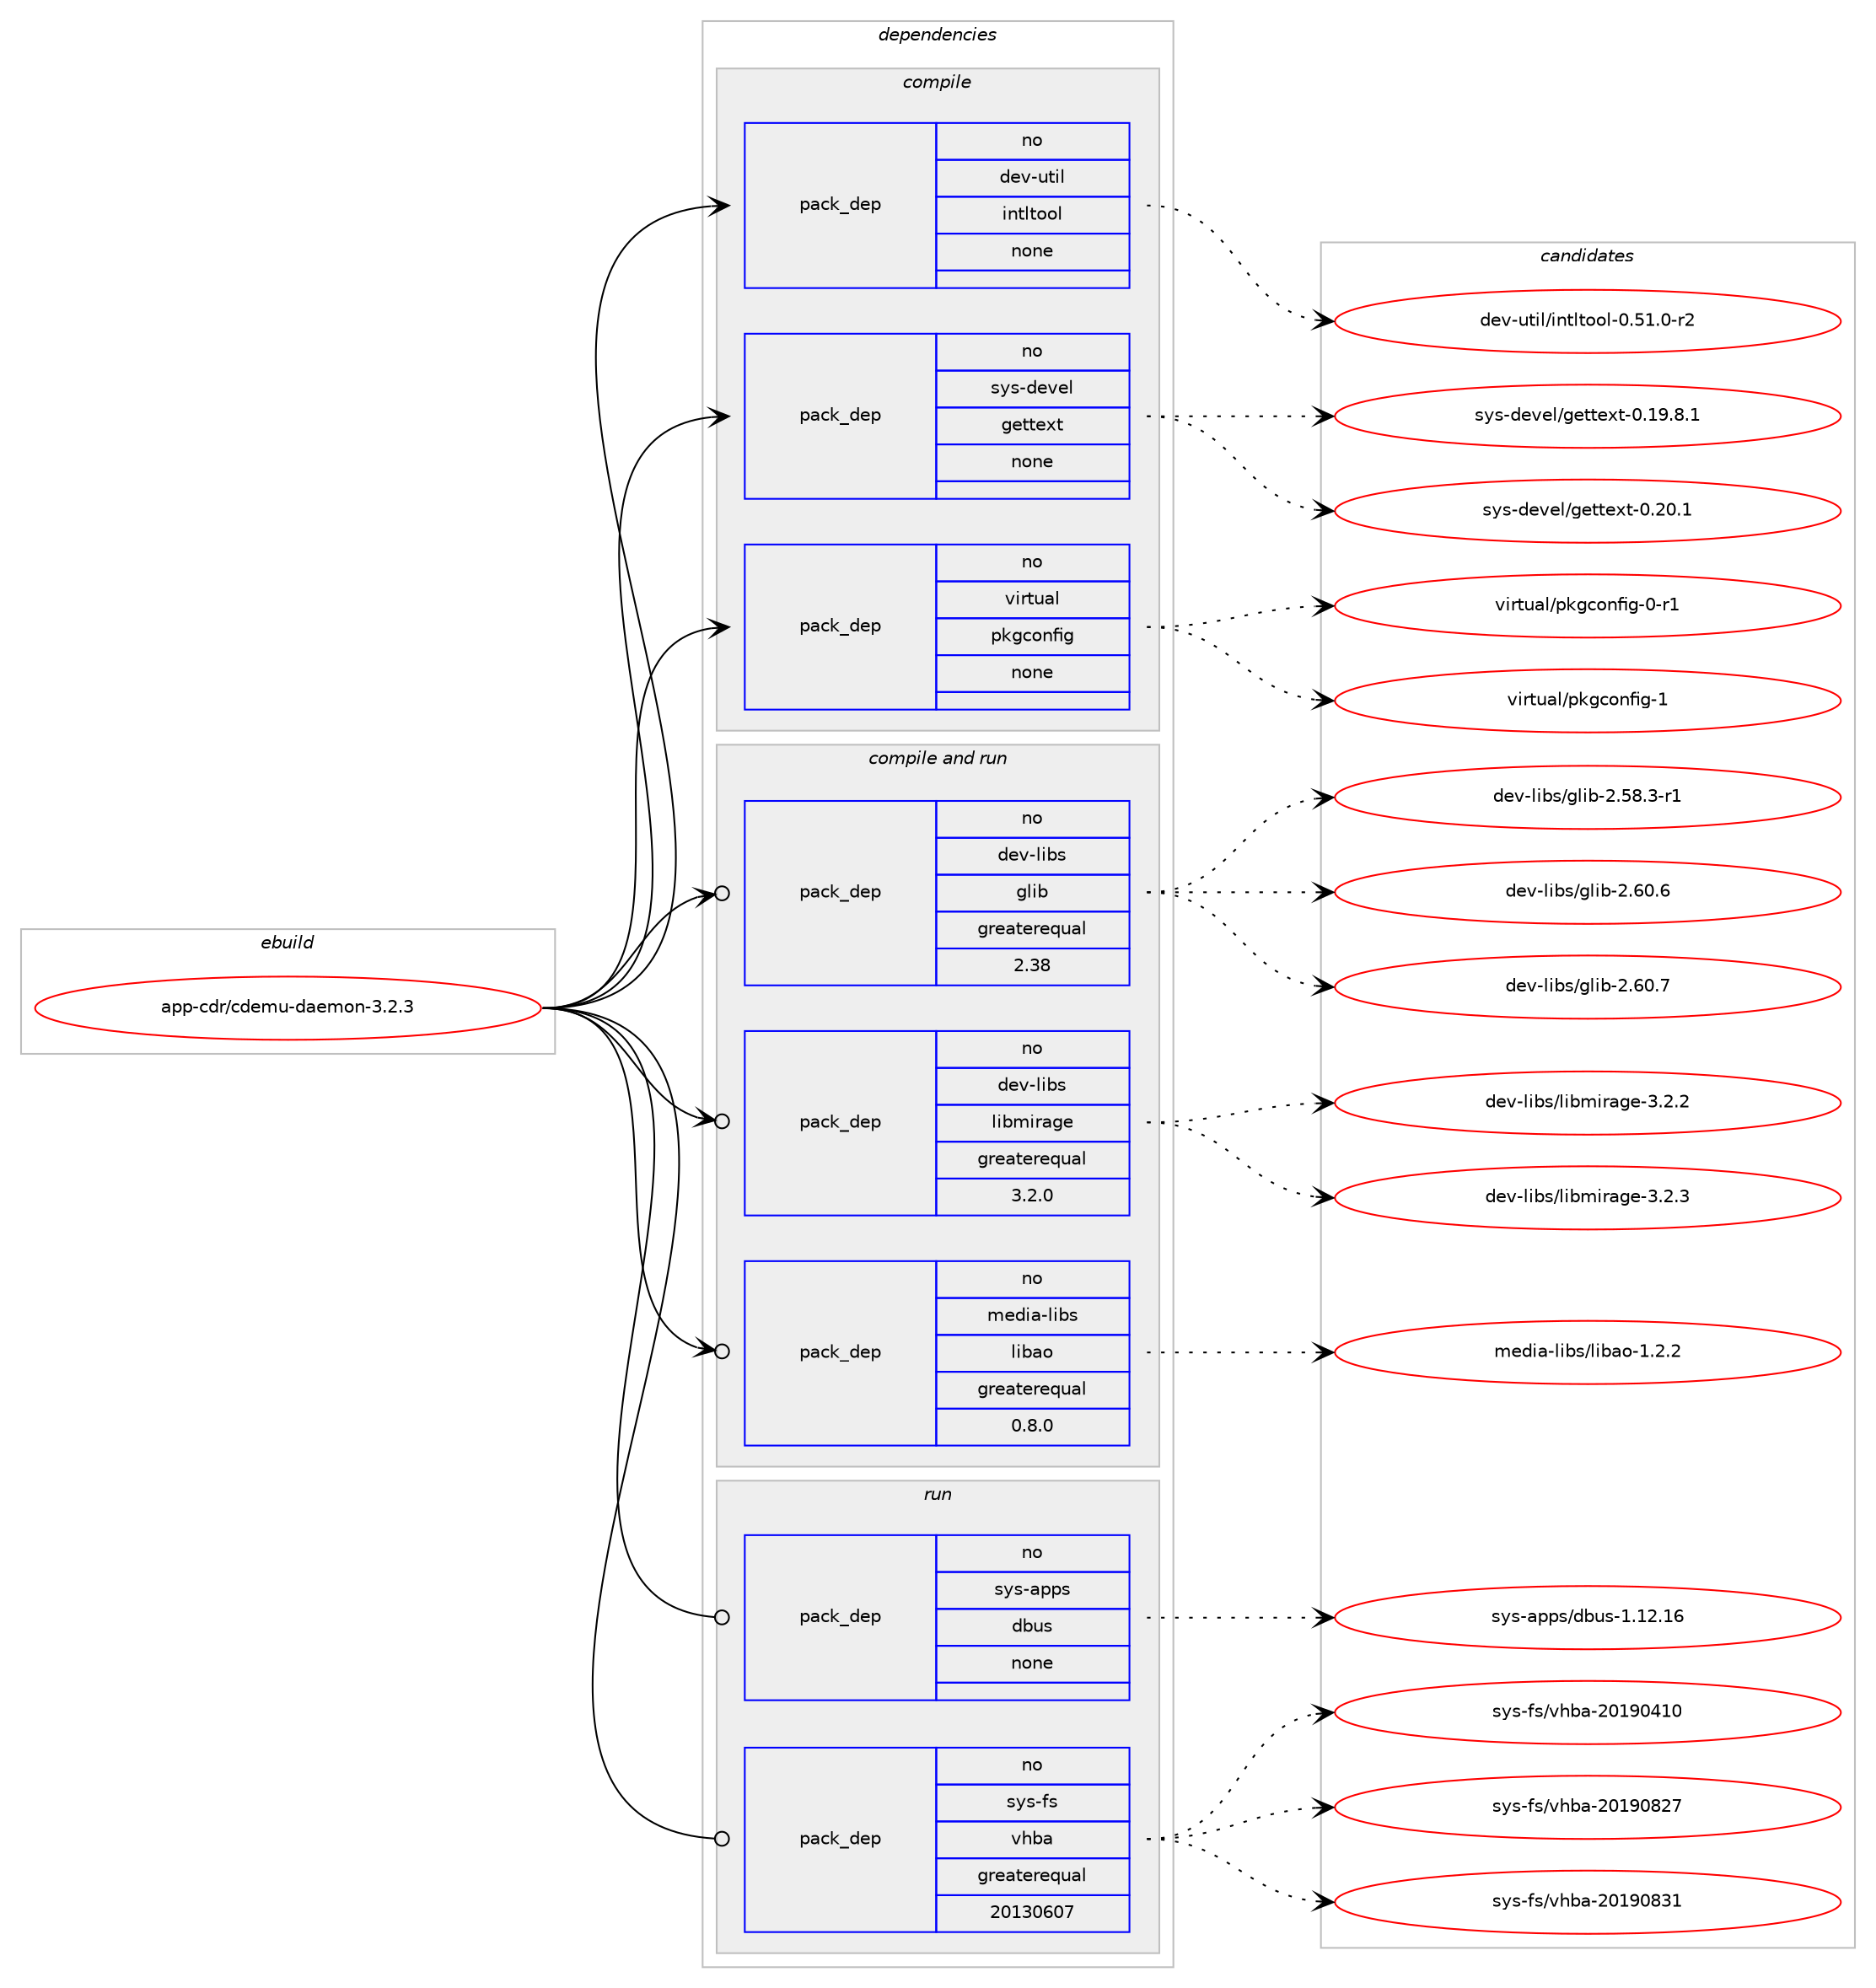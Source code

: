 digraph prolog {

# *************
# Graph options
# *************

newrank=true;
concentrate=true;
compound=true;
graph [rankdir=LR,fontname=Helvetica,fontsize=10,ranksep=1.5];#, ranksep=2.5, nodesep=0.2];
edge  [arrowhead=vee];
node  [fontname=Helvetica,fontsize=10];

# **********
# The ebuild
# **********

subgraph cluster_leftcol {
color=gray;
rank=same;
label=<<i>ebuild</i>>;
id [label="app-cdr/cdemu-daemon-3.2.3", color=red, width=4, href="../app-cdr/cdemu-daemon-3.2.3.svg"];
}

# ****************
# The dependencies
# ****************

subgraph cluster_midcol {
color=gray;
label=<<i>dependencies</i>>;
subgraph cluster_compile {
fillcolor="#eeeeee";
style=filled;
label=<<i>compile</i>>;
subgraph pack353522 {
dependency475687 [label=<<TABLE BORDER="0" CELLBORDER="1" CELLSPACING="0" CELLPADDING="4" WIDTH="220"><TR><TD ROWSPAN="6" CELLPADDING="30">pack_dep</TD></TR><TR><TD WIDTH="110">no</TD></TR><TR><TD>dev-util</TD></TR><TR><TD>intltool</TD></TR><TR><TD>none</TD></TR><TR><TD></TD></TR></TABLE>>, shape=none, color=blue];
}
id:e -> dependency475687:w [weight=20,style="solid",arrowhead="vee"];
subgraph pack353523 {
dependency475688 [label=<<TABLE BORDER="0" CELLBORDER="1" CELLSPACING="0" CELLPADDING="4" WIDTH="220"><TR><TD ROWSPAN="6" CELLPADDING="30">pack_dep</TD></TR><TR><TD WIDTH="110">no</TD></TR><TR><TD>sys-devel</TD></TR><TR><TD>gettext</TD></TR><TR><TD>none</TD></TR><TR><TD></TD></TR></TABLE>>, shape=none, color=blue];
}
id:e -> dependency475688:w [weight=20,style="solid",arrowhead="vee"];
subgraph pack353524 {
dependency475689 [label=<<TABLE BORDER="0" CELLBORDER="1" CELLSPACING="0" CELLPADDING="4" WIDTH="220"><TR><TD ROWSPAN="6" CELLPADDING="30">pack_dep</TD></TR><TR><TD WIDTH="110">no</TD></TR><TR><TD>virtual</TD></TR><TR><TD>pkgconfig</TD></TR><TR><TD>none</TD></TR><TR><TD></TD></TR></TABLE>>, shape=none, color=blue];
}
id:e -> dependency475689:w [weight=20,style="solid",arrowhead="vee"];
}
subgraph cluster_compileandrun {
fillcolor="#eeeeee";
style=filled;
label=<<i>compile and run</i>>;
subgraph pack353525 {
dependency475690 [label=<<TABLE BORDER="0" CELLBORDER="1" CELLSPACING="0" CELLPADDING="4" WIDTH="220"><TR><TD ROWSPAN="6" CELLPADDING="30">pack_dep</TD></TR><TR><TD WIDTH="110">no</TD></TR><TR><TD>dev-libs</TD></TR><TR><TD>glib</TD></TR><TR><TD>greaterequal</TD></TR><TR><TD>2.38</TD></TR></TABLE>>, shape=none, color=blue];
}
id:e -> dependency475690:w [weight=20,style="solid",arrowhead="odotvee"];
subgraph pack353526 {
dependency475691 [label=<<TABLE BORDER="0" CELLBORDER="1" CELLSPACING="0" CELLPADDING="4" WIDTH="220"><TR><TD ROWSPAN="6" CELLPADDING="30">pack_dep</TD></TR><TR><TD WIDTH="110">no</TD></TR><TR><TD>dev-libs</TD></TR><TR><TD>libmirage</TD></TR><TR><TD>greaterequal</TD></TR><TR><TD>3.2.0</TD></TR></TABLE>>, shape=none, color=blue];
}
id:e -> dependency475691:w [weight=20,style="solid",arrowhead="odotvee"];
subgraph pack353527 {
dependency475692 [label=<<TABLE BORDER="0" CELLBORDER="1" CELLSPACING="0" CELLPADDING="4" WIDTH="220"><TR><TD ROWSPAN="6" CELLPADDING="30">pack_dep</TD></TR><TR><TD WIDTH="110">no</TD></TR><TR><TD>media-libs</TD></TR><TR><TD>libao</TD></TR><TR><TD>greaterequal</TD></TR><TR><TD>0.8.0</TD></TR></TABLE>>, shape=none, color=blue];
}
id:e -> dependency475692:w [weight=20,style="solid",arrowhead="odotvee"];
}
subgraph cluster_run {
fillcolor="#eeeeee";
style=filled;
label=<<i>run</i>>;
subgraph pack353528 {
dependency475693 [label=<<TABLE BORDER="0" CELLBORDER="1" CELLSPACING="0" CELLPADDING="4" WIDTH="220"><TR><TD ROWSPAN="6" CELLPADDING="30">pack_dep</TD></TR><TR><TD WIDTH="110">no</TD></TR><TR><TD>sys-apps</TD></TR><TR><TD>dbus</TD></TR><TR><TD>none</TD></TR><TR><TD></TD></TR></TABLE>>, shape=none, color=blue];
}
id:e -> dependency475693:w [weight=20,style="solid",arrowhead="odot"];
subgraph pack353529 {
dependency475694 [label=<<TABLE BORDER="0" CELLBORDER="1" CELLSPACING="0" CELLPADDING="4" WIDTH="220"><TR><TD ROWSPAN="6" CELLPADDING="30">pack_dep</TD></TR><TR><TD WIDTH="110">no</TD></TR><TR><TD>sys-fs</TD></TR><TR><TD>vhba</TD></TR><TR><TD>greaterequal</TD></TR><TR><TD>20130607</TD></TR></TABLE>>, shape=none, color=blue];
}
id:e -> dependency475694:w [weight=20,style="solid",arrowhead="odot"];
}
}

# **************
# The candidates
# **************

subgraph cluster_choices {
rank=same;
color=gray;
label=<<i>candidates</i>>;

subgraph choice353522 {
color=black;
nodesep=1;
choice1001011184511711610510847105110116108116111111108454846534946484511450 [label="dev-util/intltool-0.51.0-r2", color=red, width=4,href="../dev-util/intltool-0.51.0-r2.svg"];
dependency475687:e -> choice1001011184511711610510847105110116108116111111108454846534946484511450:w [style=dotted,weight="100"];
}
subgraph choice353523 {
color=black;
nodesep=1;
choice1151211154510010111810110847103101116116101120116454846495746564649 [label="sys-devel/gettext-0.19.8.1", color=red, width=4,href="../sys-devel/gettext-0.19.8.1.svg"];
choice115121115451001011181011084710310111611610112011645484650484649 [label="sys-devel/gettext-0.20.1", color=red, width=4,href="../sys-devel/gettext-0.20.1.svg"];
dependency475688:e -> choice1151211154510010111810110847103101116116101120116454846495746564649:w [style=dotted,weight="100"];
dependency475688:e -> choice115121115451001011181011084710310111611610112011645484650484649:w [style=dotted,weight="100"];
}
subgraph choice353524 {
color=black;
nodesep=1;
choice11810511411611797108471121071039911111010210510345484511449 [label="virtual/pkgconfig-0-r1", color=red, width=4,href="../virtual/pkgconfig-0-r1.svg"];
choice1181051141161179710847112107103991111101021051034549 [label="virtual/pkgconfig-1", color=red, width=4,href="../virtual/pkgconfig-1.svg"];
dependency475689:e -> choice11810511411611797108471121071039911111010210510345484511449:w [style=dotted,weight="100"];
dependency475689:e -> choice1181051141161179710847112107103991111101021051034549:w [style=dotted,weight="100"];
}
subgraph choice353525 {
color=black;
nodesep=1;
choice10010111845108105981154710310810598455046535646514511449 [label="dev-libs/glib-2.58.3-r1", color=red, width=4,href="../dev-libs/glib-2.58.3-r1.svg"];
choice1001011184510810598115471031081059845504654484654 [label="dev-libs/glib-2.60.6", color=red, width=4,href="../dev-libs/glib-2.60.6.svg"];
choice1001011184510810598115471031081059845504654484655 [label="dev-libs/glib-2.60.7", color=red, width=4,href="../dev-libs/glib-2.60.7.svg"];
dependency475690:e -> choice10010111845108105981154710310810598455046535646514511449:w [style=dotted,weight="100"];
dependency475690:e -> choice1001011184510810598115471031081059845504654484654:w [style=dotted,weight="100"];
dependency475690:e -> choice1001011184510810598115471031081059845504654484655:w [style=dotted,weight="100"];
}
subgraph choice353526 {
color=black;
nodesep=1;
choice1001011184510810598115471081059810910511497103101455146504650 [label="dev-libs/libmirage-3.2.2", color=red, width=4,href="../dev-libs/libmirage-3.2.2.svg"];
choice1001011184510810598115471081059810910511497103101455146504651 [label="dev-libs/libmirage-3.2.3", color=red, width=4,href="../dev-libs/libmirage-3.2.3.svg"];
dependency475691:e -> choice1001011184510810598115471081059810910511497103101455146504650:w [style=dotted,weight="100"];
dependency475691:e -> choice1001011184510810598115471081059810910511497103101455146504651:w [style=dotted,weight="100"];
}
subgraph choice353527 {
color=black;
nodesep=1;
choice109101100105974510810598115471081059897111454946504650 [label="media-libs/libao-1.2.2", color=red, width=4,href="../media-libs/libao-1.2.2.svg"];
dependency475692:e -> choice109101100105974510810598115471081059897111454946504650:w [style=dotted,weight="100"];
}
subgraph choice353528 {
color=black;
nodesep=1;
choice115121115459711211211547100981171154549464950464954 [label="sys-apps/dbus-1.12.16", color=red, width=4,href="../sys-apps/dbus-1.12.16.svg"];
dependency475693:e -> choice115121115459711211211547100981171154549464950464954:w [style=dotted,weight="100"];
}
subgraph choice353529 {
color=black;
nodesep=1;
choice11512111545102115471181049897455048495748524948 [label="sys-fs/vhba-20190410", color=red, width=4,href="../sys-fs/vhba-20190410.svg"];
choice11512111545102115471181049897455048495748565055 [label="sys-fs/vhba-20190827", color=red, width=4,href="../sys-fs/vhba-20190827.svg"];
choice11512111545102115471181049897455048495748565149 [label="sys-fs/vhba-20190831", color=red, width=4,href="../sys-fs/vhba-20190831.svg"];
dependency475694:e -> choice11512111545102115471181049897455048495748524948:w [style=dotted,weight="100"];
dependency475694:e -> choice11512111545102115471181049897455048495748565055:w [style=dotted,weight="100"];
dependency475694:e -> choice11512111545102115471181049897455048495748565149:w [style=dotted,weight="100"];
}
}

}
